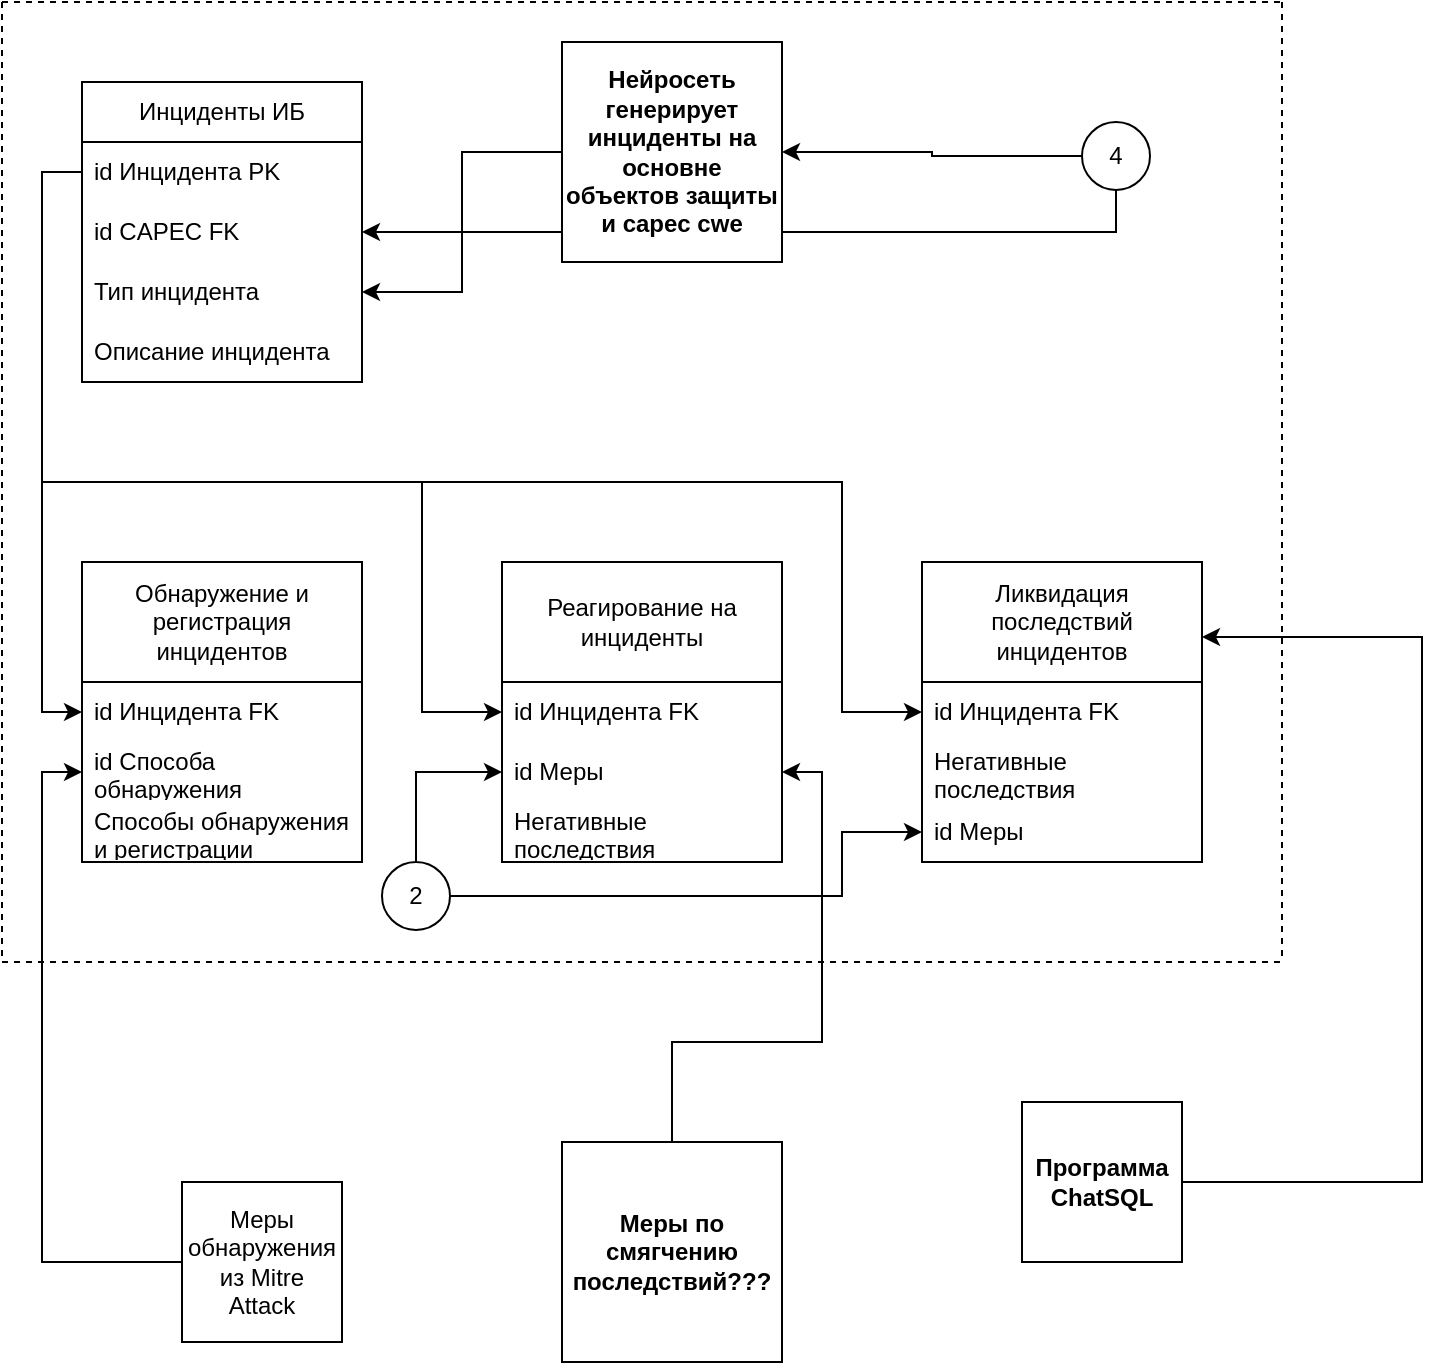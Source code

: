 <mxfile version="24.8.6">
  <diagram name="Страница — 1" id="eE1Gje8A0oezQRLzRqn4">
    <mxGraphModel dx="1386" dy="783" grid="1" gridSize="10" guides="1" tooltips="1" connect="1" arrows="1" fold="1" page="1" pageScale="1" pageWidth="827" pageHeight="1169" math="0" shadow="0">
      <root>
        <mxCell id="0" />
        <mxCell id="1" parent="0" />
        <mxCell id="DnC8KK1tUiim30TQwv2K-17" value="" style="endArrow=none;dashed=1;html=1;rounded=0;" parent="1" edge="1">
          <mxGeometry width="50" height="50" relative="1" as="geometry">
            <mxPoint x="40" y="160" as="sourcePoint" />
            <mxPoint x="680" y="160" as="targetPoint" />
          </mxGeometry>
        </mxCell>
        <mxCell id="DnC8KK1tUiim30TQwv2K-18" value="" style="endArrow=none;dashed=1;html=1;rounded=0;" parent="1" edge="1">
          <mxGeometry width="50" height="50" relative="1" as="geometry">
            <mxPoint x="40" y="640" as="sourcePoint" />
            <mxPoint x="680" y="640" as="targetPoint" />
          </mxGeometry>
        </mxCell>
        <mxCell id="DnC8KK1tUiim30TQwv2K-19" value="" style="endArrow=none;dashed=1;html=1;rounded=0;" parent="1" edge="1">
          <mxGeometry width="50" height="50" relative="1" as="geometry">
            <mxPoint x="40" y="160" as="sourcePoint" />
            <mxPoint x="40" y="640" as="targetPoint" />
          </mxGeometry>
        </mxCell>
        <mxCell id="DnC8KK1tUiim30TQwv2K-20" value="" style="endArrow=none;dashed=1;html=1;rounded=0;" parent="1" edge="1">
          <mxGeometry width="50" height="50" relative="1" as="geometry">
            <mxPoint x="680" y="160" as="sourcePoint" />
            <mxPoint x="680" y="640" as="targetPoint" />
          </mxGeometry>
        </mxCell>
        <mxCell id="DnC8KK1tUiim30TQwv2K-25" value="Обнаружение и регистрация инцидентов" style="swimlane;fontStyle=0;childLayout=stackLayout;horizontal=1;startSize=60;horizontalStack=0;resizeParent=1;resizeParentMax=0;resizeLast=0;collapsible=1;marginBottom=0;whiteSpace=wrap;html=1;" parent="1" vertex="1">
          <mxGeometry x="80" y="440" width="140" height="150" as="geometry" />
        </mxCell>
        <mxCell id="DnC8KK1tUiim30TQwv2K-26" value="id Инцидента FK" style="text;strokeColor=none;fillColor=none;align=left;verticalAlign=middle;spacingLeft=4;spacingRight=4;overflow=hidden;points=[[0,0.5],[1,0.5]];portConstraint=eastwest;rotatable=0;whiteSpace=wrap;html=1;" parent="DnC8KK1tUiim30TQwv2K-25" vertex="1">
          <mxGeometry y="60" width="140" height="30" as="geometry" />
        </mxCell>
        <mxCell id="DnC8KK1tUiim30TQwv2K-27" value="id Способа обнаружения" style="text;strokeColor=none;fillColor=none;align=left;verticalAlign=middle;spacingLeft=4;spacingRight=4;overflow=hidden;points=[[0,0.5],[1,0.5]];portConstraint=eastwest;rotatable=0;whiteSpace=wrap;html=1;" parent="DnC8KK1tUiim30TQwv2K-25" vertex="1">
          <mxGeometry y="90" width="140" height="30" as="geometry" />
        </mxCell>
        <mxCell id="LXAXK2Sx4whhD2p3gOs8-12" value="Способы обнаружения и регистрации" style="text;strokeColor=none;fillColor=none;align=left;verticalAlign=middle;spacingLeft=4;spacingRight=4;overflow=hidden;points=[[0,0.5],[1,0.5]];portConstraint=eastwest;rotatable=0;whiteSpace=wrap;html=1;" parent="DnC8KK1tUiim30TQwv2K-25" vertex="1">
          <mxGeometry y="120" width="140" height="30" as="geometry" />
        </mxCell>
        <mxCell id="DnC8KK1tUiim30TQwv2K-29" value="Инциденты ИБ" style="swimlane;fontStyle=0;childLayout=stackLayout;horizontal=1;startSize=30;horizontalStack=0;resizeParent=1;resizeParentMax=0;resizeLast=0;collapsible=1;marginBottom=0;whiteSpace=wrap;html=1;" parent="1" vertex="1">
          <mxGeometry x="80" y="200" width="140" height="150" as="geometry">
            <mxRectangle x="290" y="200" width="140" height="30" as="alternateBounds" />
          </mxGeometry>
        </mxCell>
        <mxCell id="DnC8KK1tUiim30TQwv2K-30" value="id Инцидента PK" style="text;strokeColor=none;fillColor=none;align=left;verticalAlign=middle;spacingLeft=4;spacingRight=4;overflow=hidden;points=[[0,0.5],[1,0.5]];portConstraint=eastwest;rotatable=0;whiteSpace=wrap;html=1;" parent="DnC8KK1tUiim30TQwv2K-29" vertex="1">
          <mxGeometry y="30" width="140" height="30" as="geometry" />
        </mxCell>
        <mxCell id="LXAXK2Sx4whhD2p3gOs8-6" value="id CAPEC FK" style="text;strokeColor=none;fillColor=none;align=left;verticalAlign=middle;spacingLeft=4;spacingRight=4;overflow=hidden;points=[[0,0.5],[1,0.5]];portConstraint=eastwest;rotatable=0;whiteSpace=wrap;html=1;" parent="DnC8KK1tUiim30TQwv2K-29" vertex="1">
          <mxGeometry y="60" width="140" height="30" as="geometry" />
        </mxCell>
        <mxCell id="DnC8KK1tUiim30TQwv2K-31" value="Тип инцидента" style="text;strokeColor=none;fillColor=none;align=left;verticalAlign=middle;spacingLeft=4;spacingRight=4;overflow=hidden;points=[[0,0.5],[1,0.5]];portConstraint=eastwest;rotatable=0;whiteSpace=wrap;html=1;" parent="DnC8KK1tUiim30TQwv2K-29" vertex="1">
          <mxGeometry y="90" width="140" height="30" as="geometry" />
        </mxCell>
        <mxCell id="DnC8KK1tUiim30TQwv2K-32" value="Описание инцидента" style="text;strokeColor=none;fillColor=none;align=left;verticalAlign=middle;spacingLeft=4;spacingRight=4;overflow=hidden;points=[[0,0.5],[1,0.5]];portConstraint=eastwest;rotatable=0;whiteSpace=wrap;html=1;" parent="DnC8KK1tUiim30TQwv2K-29" vertex="1">
          <mxGeometry y="120" width="140" height="30" as="geometry" />
        </mxCell>
        <mxCell id="DnC8KK1tUiim30TQwv2K-36" value="Реагирование на инциденты" style="swimlane;fontStyle=0;childLayout=stackLayout;horizontal=1;startSize=60;horizontalStack=0;resizeParent=1;resizeParentMax=0;resizeLast=0;collapsible=1;marginBottom=0;whiteSpace=wrap;html=1;" parent="1" vertex="1">
          <mxGeometry x="290" y="440" width="140" height="150" as="geometry">
            <mxRectangle x="290" y="440" width="200" height="60" as="alternateBounds" />
          </mxGeometry>
        </mxCell>
        <mxCell id="DnC8KK1tUiim30TQwv2K-37" value="id Инцидента FK" style="text;strokeColor=none;fillColor=none;align=left;verticalAlign=middle;spacingLeft=4;spacingRight=4;overflow=hidden;points=[[0,0.5],[1,0.5]];portConstraint=eastwest;rotatable=0;whiteSpace=wrap;html=1;" parent="DnC8KK1tUiim30TQwv2K-36" vertex="1">
          <mxGeometry y="60" width="140" height="30" as="geometry" />
        </mxCell>
        <mxCell id="DnC8KK1tUiim30TQwv2K-38" value="id Меры" style="text;strokeColor=none;fillColor=none;align=left;verticalAlign=middle;spacingLeft=4;spacingRight=4;overflow=hidden;points=[[0,0.5],[1,0.5]];portConstraint=eastwest;rotatable=0;whiteSpace=wrap;html=1;" parent="DnC8KK1tUiim30TQwv2K-36" vertex="1">
          <mxGeometry y="90" width="140" height="30" as="geometry" />
        </mxCell>
        <mxCell id="DnC8KK1tUiim30TQwv2K-39" value="Негативные последствия" style="text;strokeColor=none;fillColor=none;align=left;verticalAlign=middle;spacingLeft=4;spacingRight=4;overflow=hidden;points=[[0,0.5],[1,0.5]];portConstraint=eastwest;rotatable=0;whiteSpace=wrap;html=1;" parent="DnC8KK1tUiim30TQwv2K-36" vertex="1">
          <mxGeometry y="120" width="140" height="30" as="geometry" />
        </mxCell>
        <mxCell id="DnC8KK1tUiim30TQwv2K-40" value="Ликвидация последствий инцидентов" style="swimlane;fontStyle=0;childLayout=stackLayout;horizontal=1;startSize=60;horizontalStack=0;resizeParent=1;resizeParentMax=0;resizeLast=0;collapsible=1;marginBottom=0;whiteSpace=wrap;html=1;" parent="1" vertex="1">
          <mxGeometry x="500" y="440" width="140" height="150" as="geometry" />
        </mxCell>
        <mxCell id="DnC8KK1tUiim30TQwv2K-41" value="id Инцидента FK" style="text;strokeColor=none;fillColor=none;align=left;verticalAlign=middle;spacingLeft=4;spacingRight=4;overflow=hidden;points=[[0,0.5],[1,0.5]];portConstraint=eastwest;rotatable=0;whiteSpace=wrap;html=1;" parent="DnC8KK1tUiim30TQwv2K-40" vertex="1">
          <mxGeometry y="60" width="140" height="30" as="geometry" />
        </mxCell>
        <mxCell id="DnC8KK1tUiim30TQwv2K-42" value="Негативные последствия" style="text;strokeColor=none;fillColor=none;align=left;verticalAlign=middle;spacingLeft=4;spacingRight=4;overflow=hidden;points=[[0,0.5],[1,0.5]];portConstraint=eastwest;rotatable=0;whiteSpace=wrap;html=1;" parent="DnC8KK1tUiim30TQwv2K-40" vertex="1">
          <mxGeometry y="90" width="140" height="30" as="geometry" />
        </mxCell>
        <mxCell id="PtvLYVf0Z_m3JwXr-Vei-3" value="id Меры" style="text;strokeColor=none;fillColor=none;align=left;verticalAlign=middle;spacingLeft=4;spacingRight=4;overflow=hidden;points=[[0,0.5],[1,0.5]];portConstraint=eastwest;rotatable=0;whiteSpace=wrap;html=1;" parent="DnC8KK1tUiim30TQwv2K-40" vertex="1">
          <mxGeometry y="120" width="140" height="30" as="geometry" />
        </mxCell>
        <mxCell id="LXAXK2Sx4whhD2p3gOs8-16" style="edgeStyle=orthogonalEdgeStyle;rounded=0;orthogonalLoop=1;jettySize=auto;html=1;exitX=0;exitY=0.5;exitDx=0;exitDy=0;entryX=0;entryY=0.5;entryDx=0;entryDy=0;" parent="1" source="DnC8KK1tUiim30TQwv2K-30" target="DnC8KK1tUiim30TQwv2K-26" edge="1">
          <mxGeometry relative="1" as="geometry" />
        </mxCell>
        <mxCell id="LXAXK2Sx4whhD2p3gOs8-17" style="edgeStyle=orthogonalEdgeStyle;rounded=0;orthogonalLoop=1;jettySize=auto;html=1;exitX=0;exitY=0.5;exitDx=0;exitDy=0;entryX=0;entryY=0.5;entryDx=0;entryDy=0;" parent="1" source="DnC8KK1tUiim30TQwv2K-30" target="DnC8KK1tUiim30TQwv2K-37" edge="1">
          <mxGeometry relative="1" as="geometry">
            <Array as="points">
              <mxPoint x="60" y="245" />
              <mxPoint x="60" y="400" />
              <mxPoint x="250" y="400" />
              <mxPoint x="250" y="515" />
            </Array>
          </mxGeometry>
        </mxCell>
        <mxCell id="LXAXK2Sx4whhD2p3gOs8-18" style="edgeStyle=orthogonalEdgeStyle;rounded=0;orthogonalLoop=1;jettySize=auto;html=1;exitX=0;exitY=0.5;exitDx=0;exitDy=0;entryX=0;entryY=0.5;entryDx=0;entryDy=0;" parent="1" source="DnC8KK1tUiim30TQwv2K-30" target="DnC8KK1tUiim30TQwv2K-41" edge="1">
          <mxGeometry relative="1" as="geometry">
            <Array as="points">
              <mxPoint x="60" y="245" />
              <mxPoint x="60" y="400" />
              <mxPoint x="460" y="400" />
              <mxPoint x="460" y="515" />
            </Array>
          </mxGeometry>
        </mxCell>
        <mxCell id="PiTqCpzkUntEH7VyGKIw-1" style="edgeStyle=orthogonalEdgeStyle;rounded=0;orthogonalLoop=1;jettySize=auto;html=1;entryX=1;entryY=0.5;entryDx=0;entryDy=0;" parent="1" source="LXAXK2Sx4whhD2p3gOs8-19" target="LXAXK2Sx4whhD2p3gOs8-6" edge="1">
          <mxGeometry relative="1" as="geometry" />
        </mxCell>
        <mxCell id="zctGTuTQVktiYw5ZHvoO-10" style="edgeStyle=orthogonalEdgeStyle;rounded=0;orthogonalLoop=1;jettySize=auto;html=1;exitX=0;exitY=0.5;exitDx=0;exitDy=0;" parent="1" source="LXAXK2Sx4whhD2p3gOs8-19" target="zctGTuTQVktiYw5ZHvoO-9" edge="1">
          <mxGeometry relative="1" as="geometry" />
        </mxCell>
        <mxCell id="LXAXK2Sx4whhD2p3gOs8-19" value="4" style="ellipse;whiteSpace=wrap;html=1;aspect=fixed;" parent="1" vertex="1">
          <mxGeometry x="580" y="220" width="34" height="34" as="geometry" />
        </mxCell>
        <mxCell id="PtvLYVf0Z_m3JwXr-Vei-2" style="edgeStyle=orthogonalEdgeStyle;rounded=0;orthogonalLoop=1;jettySize=auto;html=1;entryX=0;entryY=0.5;entryDx=0;entryDy=0;" parent="1" source="PtvLYVf0Z_m3JwXr-Vei-1" target="DnC8KK1tUiim30TQwv2K-38" edge="1">
          <mxGeometry relative="1" as="geometry" />
        </mxCell>
        <mxCell id="PtvLYVf0Z_m3JwXr-Vei-4" style="edgeStyle=orthogonalEdgeStyle;rounded=0;orthogonalLoop=1;jettySize=auto;html=1;entryX=0;entryY=0.5;entryDx=0;entryDy=0;" parent="1" source="PtvLYVf0Z_m3JwXr-Vei-1" target="PtvLYVf0Z_m3JwXr-Vei-3" edge="1">
          <mxGeometry relative="1" as="geometry">
            <Array as="points">
              <mxPoint x="460" y="607" />
              <mxPoint x="460" y="575" />
            </Array>
          </mxGeometry>
        </mxCell>
        <mxCell id="PtvLYVf0Z_m3JwXr-Vei-1" value="2" style="ellipse;whiteSpace=wrap;html=1;aspect=fixed;" parent="1" vertex="1">
          <mxGeometry x="230" y="590" width="34" height="34" as="geometry" />
        </mxCell>
        <mxCell id="zctGTuTQVktiYw5ZHvoO-2" style="edgeStyle=orthogonalEdgeStyle;rounded=0;orthogonalLoop=1;jettySize=auto;html=1;entryX=1;entryY=0.25;entryDx=0;entryDy=0;" parent="1" source="zctGTuTQVktiYw5ZHvoO-1" target="DnC8KK1tUiim30TQwv2K-40" edge="1">
          <mxGeometry relative="1" as="geometry">
            <Array as="points">
              <mxPoint x="750" y="750" />
              <mxPoint x="750" y="478" />
            </Array>
          </mxGeometry>
        </mxCell>
        <mxCell id="zctGTuTQVktiYw5ZHvoO-1" value="&lt;b&gt;Программа ChatSQL&lt;/b&gt;" style="whiteSpace=wrap;html=1;aspect=fixed;" parent="1" vertex="1">
          <mxGeometry x="550" y="710" width="80" height="80" as="geometry" />
        </mxCell>
        <mxCell id="zctGTuTQVktiYw5ZHvoO-6" style="edgeStyle=orthogonalEdgeStyle;rounded=0;orthogonalLoop=1;jettySize=auto;html=1;exitX=0;exitY=0.5;exitDx=0;exitDy=0;entryX=0;entryY=0.5;entryDx=0;entryDy=0;" parent="1" source="zctGTuTQVktiYw5ZHvoO-5" target="DnC8KK1tUiim30TQwv2K-27" edge="1">
          <mxGeometry relative="1" as="geometry" />
        </mxCell>
        <mxCell id="zctGTuTQVktiYw5ZHvoO-5" value="Меры обнаружения из Mitre Attack" style="whiteSpace=wrap;html=1;aspect=fixed;" parent="1" vertex="1">
          <mxGeometry x="130" y="750" width="80" height="80" as="geometry" />
        </mxCell>
        <mxCell id="zctGTuTQVktiYw5ZHvoO-8" style="edgeStyle=orthogonalEdgeStyle;rounded=0;orthogonalLoop=1;jettySize=auto;html=1;exitX=0.5;exitY=0;exitDx=0;exitDy=0;" parent="1" source="zctGTuTQVktiYw5ZHvoO-7" target="DnC8KK1tUiim30TQwv2K-38" edge="1">
          <mxGeometry relative="1" as="geometry">
            <Array as="points">
              <mxPoint x="375" y="680" />
              <mxPoint x="450" y="680" />
              <mxPoint x="450" y="545" />
            </Array>
          </mxGeometry>
        </mxCell>
        <mxCell id="zctGTuTQVktiYw5ZHvoO-7" value="&lt;b&gt;Меры по смягчению последствий???&lt;/b&gt;" style="whiteSpace=wrap;html=1;aspect=fixed;" parent="1" vertex="1">
          <mxGeometry x="320" y="730" width="110" height="110" as="geometry" />
        </mxCell>
        <mxCell id="zctGTuTQVktiYw5ZHvoO-11" style="edgeStyle=orthogonalEdgeStyle;rounded=0;orthogonalLoop=1;jettySize=auto;html=1;exitX=0;exitY=0.5;exitDx=0;exitDy=0;entryX=1;entryY=0.5;entryDx=0;entryDy=0;" parent="1" source="zctGTuTQVktiYw5ZHvoO-9" target="DnC8KK1tUiim30TQwv2K-31" edge="1">
          <mxGeometry relative="1" as="geometry" />
        </mxCell>
        <mxCell id="zctGTuTQVktiYw5ZHvoO-9" value="&lt;b&gt;Нейросеть генерирует инциденты на основне объектов защиты и capec cwe&lt;/b&gt;" style="whiteSpace=wrap;html=1;aspect=fixed;" parent="1" vertex="1">
          <mxGeometry x="320" y="180" width="110" height="110" as="geometry" />
        </mxCell>
      </root>
    </mxGraphModel>
  </diagram>
</mxfile>
